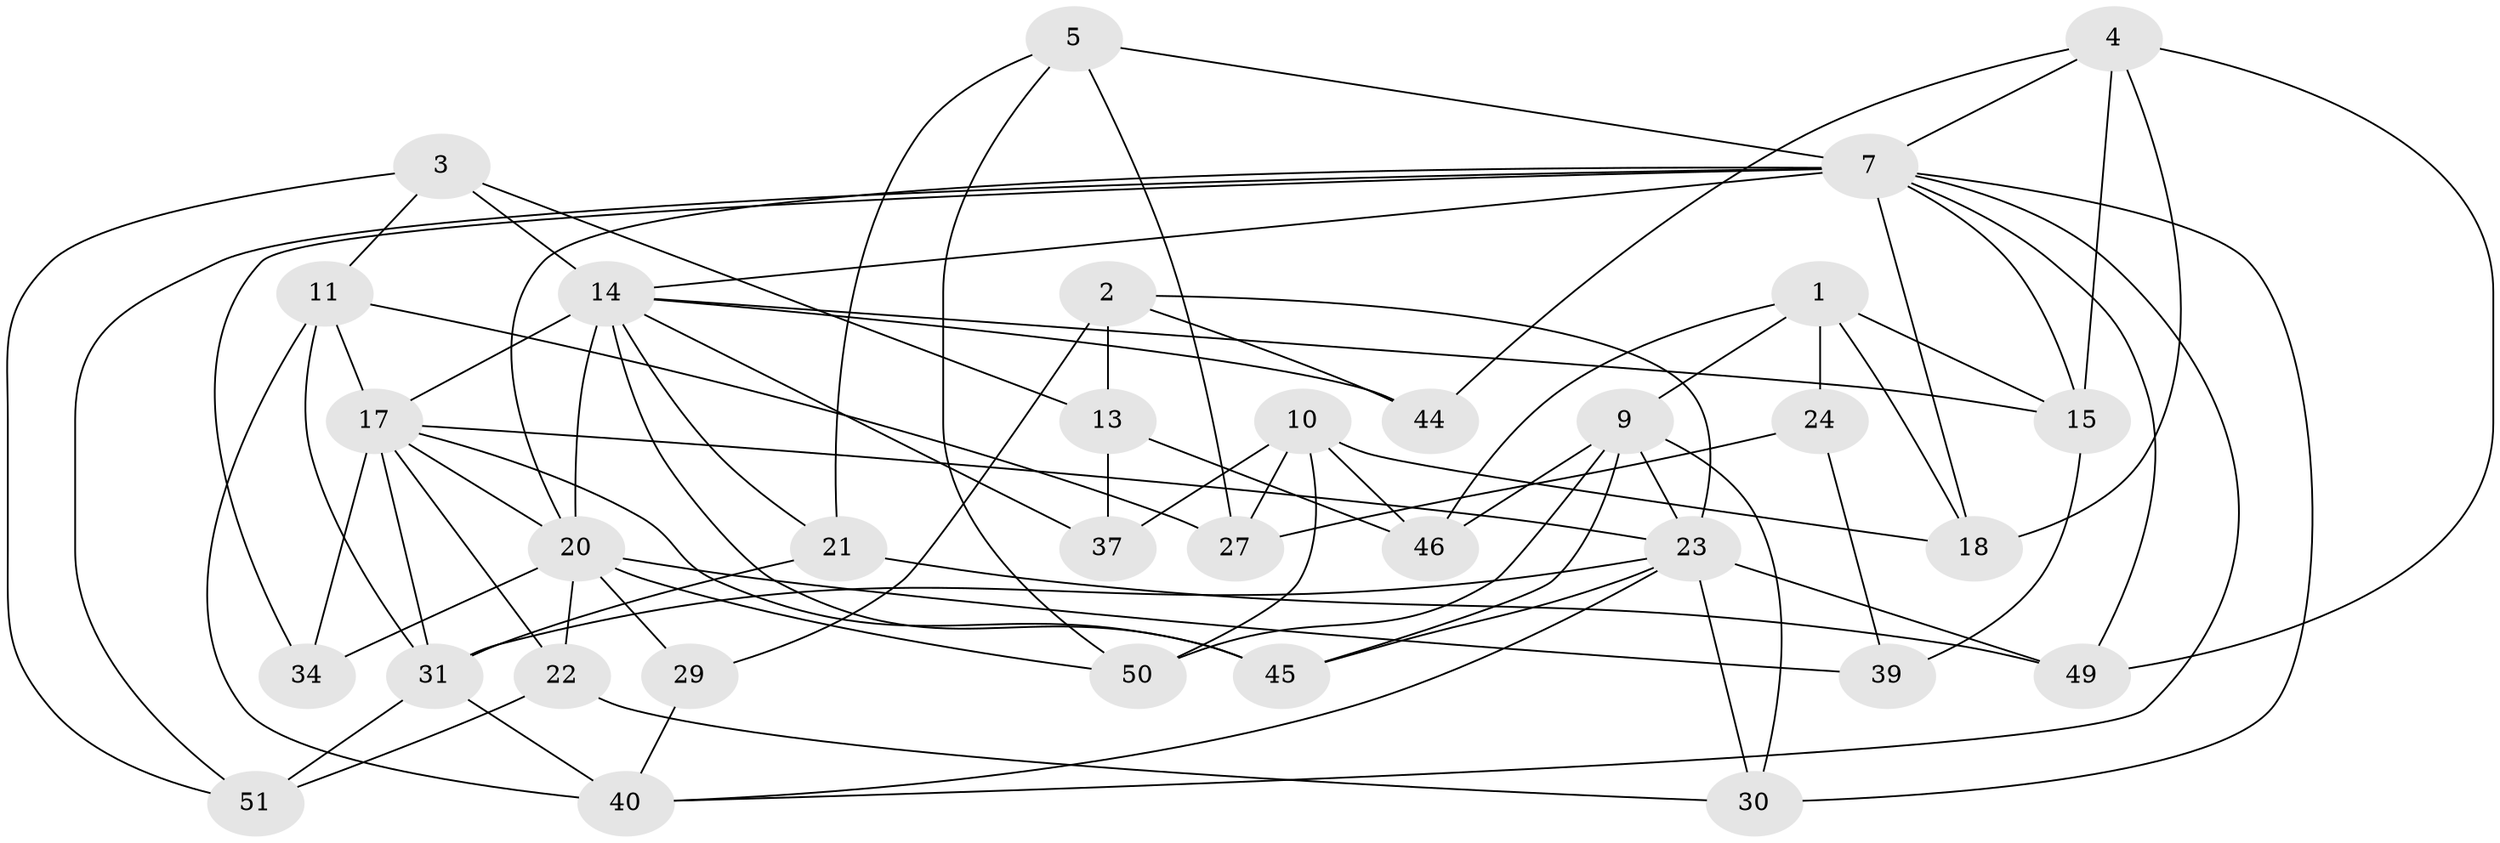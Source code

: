 // original degree distribution, {4: 1.0}
// Generated by graph-tools (version 1.1) at 2025/20/03/04/25 18:20:48]
// undirected, 33 vertices, 80 edges
graph export_dot {
graph [start="1"]
  node [color=gray90,style=filled];
  1 [super="+6"];
  2;
  3;
  4 [super="+16"];
  5;
  7 [super="+8"];
  9 [super="+52"];
  10 [super="+12"];
  11 [super="+35"];
  13;
  14 [super="+26+32"];
  15 [super="+54"];
  17 [super="+38+33"];
  18;
  20 [super="+28+47"];
  21;
  22;
  23 [super="+43+55"];
  24;
  27;
  29;
  30;
  31 [super="+41"];
  34;
  37;
  39;
  40 [super="+48"];
  44;
  45;
  46;
  49;
  50;
  51;
  1 -- 15;
  1 -- 24 [weight=2];
  1 -- 46;
  1 -- 18;
  1 -- 9;
  2 -- 44;
  2 -- 29;
  2 -- 13;
  2 -- 23;
  3 -- 51;
  3 -- 14;
  3 -- 13;
  3 -- 11;
  4 -- 44 [weight=2];
  4 -- 15;
  4 -- 18;
  4 -- 49;
  4 -- 7;
  5 -- 27;
  5 -- 7;
  5 -- 21;
  5 -- 50;
  7 -- 34 [weight=2];
  7 -- 14;
  7 -- 40;
  7 -- 15;
  7 -- 49;
  7 -- 18;
  7 -- 51;
  7 -- 20;
  7 -- 30;
  9 -- 50;
  9 -- 30;
  9 -- 45;
  9 -- 46;
  9 -- 23;
  10 -- 50;
  10 -- 37 [weight=2];
  10 -- 18;
  10 -- 27;
  10 -- 46;
  11 -- 31;
  11 -- 40 [weight=2];
  11 -- 27;
  11 -- 17;
  13 -- 46;
  13 -- 37;
  14 -- 37;
  14 -- 21;
  14 -- 45;
  14 -- 17;
  14 -- 44;
  14 -- 20;
  14 -- 15 [weight=2];
  15 -- 39;
  17 -- 22;
  17 -- 45;
  17 -- 23;
  17 -- 34;
  17 -- 31;
  17 -- 20;
  20 -- 50;
  20 -- 29 [weight=2];
  20 -- 34;
  20 -- 22;
  20 -- 39 [weight=2];
  21 -- 49;
  21 -- 31;
  22 -- 30;
  22 -- 51;
  23 -- 49;
  23 -- 30;
  23 -- 31;
  23 -- 45;
  23 -- 40;
  24 -- 27;
  24 -- 39;
  29 -- 40;
  31 -- 51;
  31 -- 40;
}
